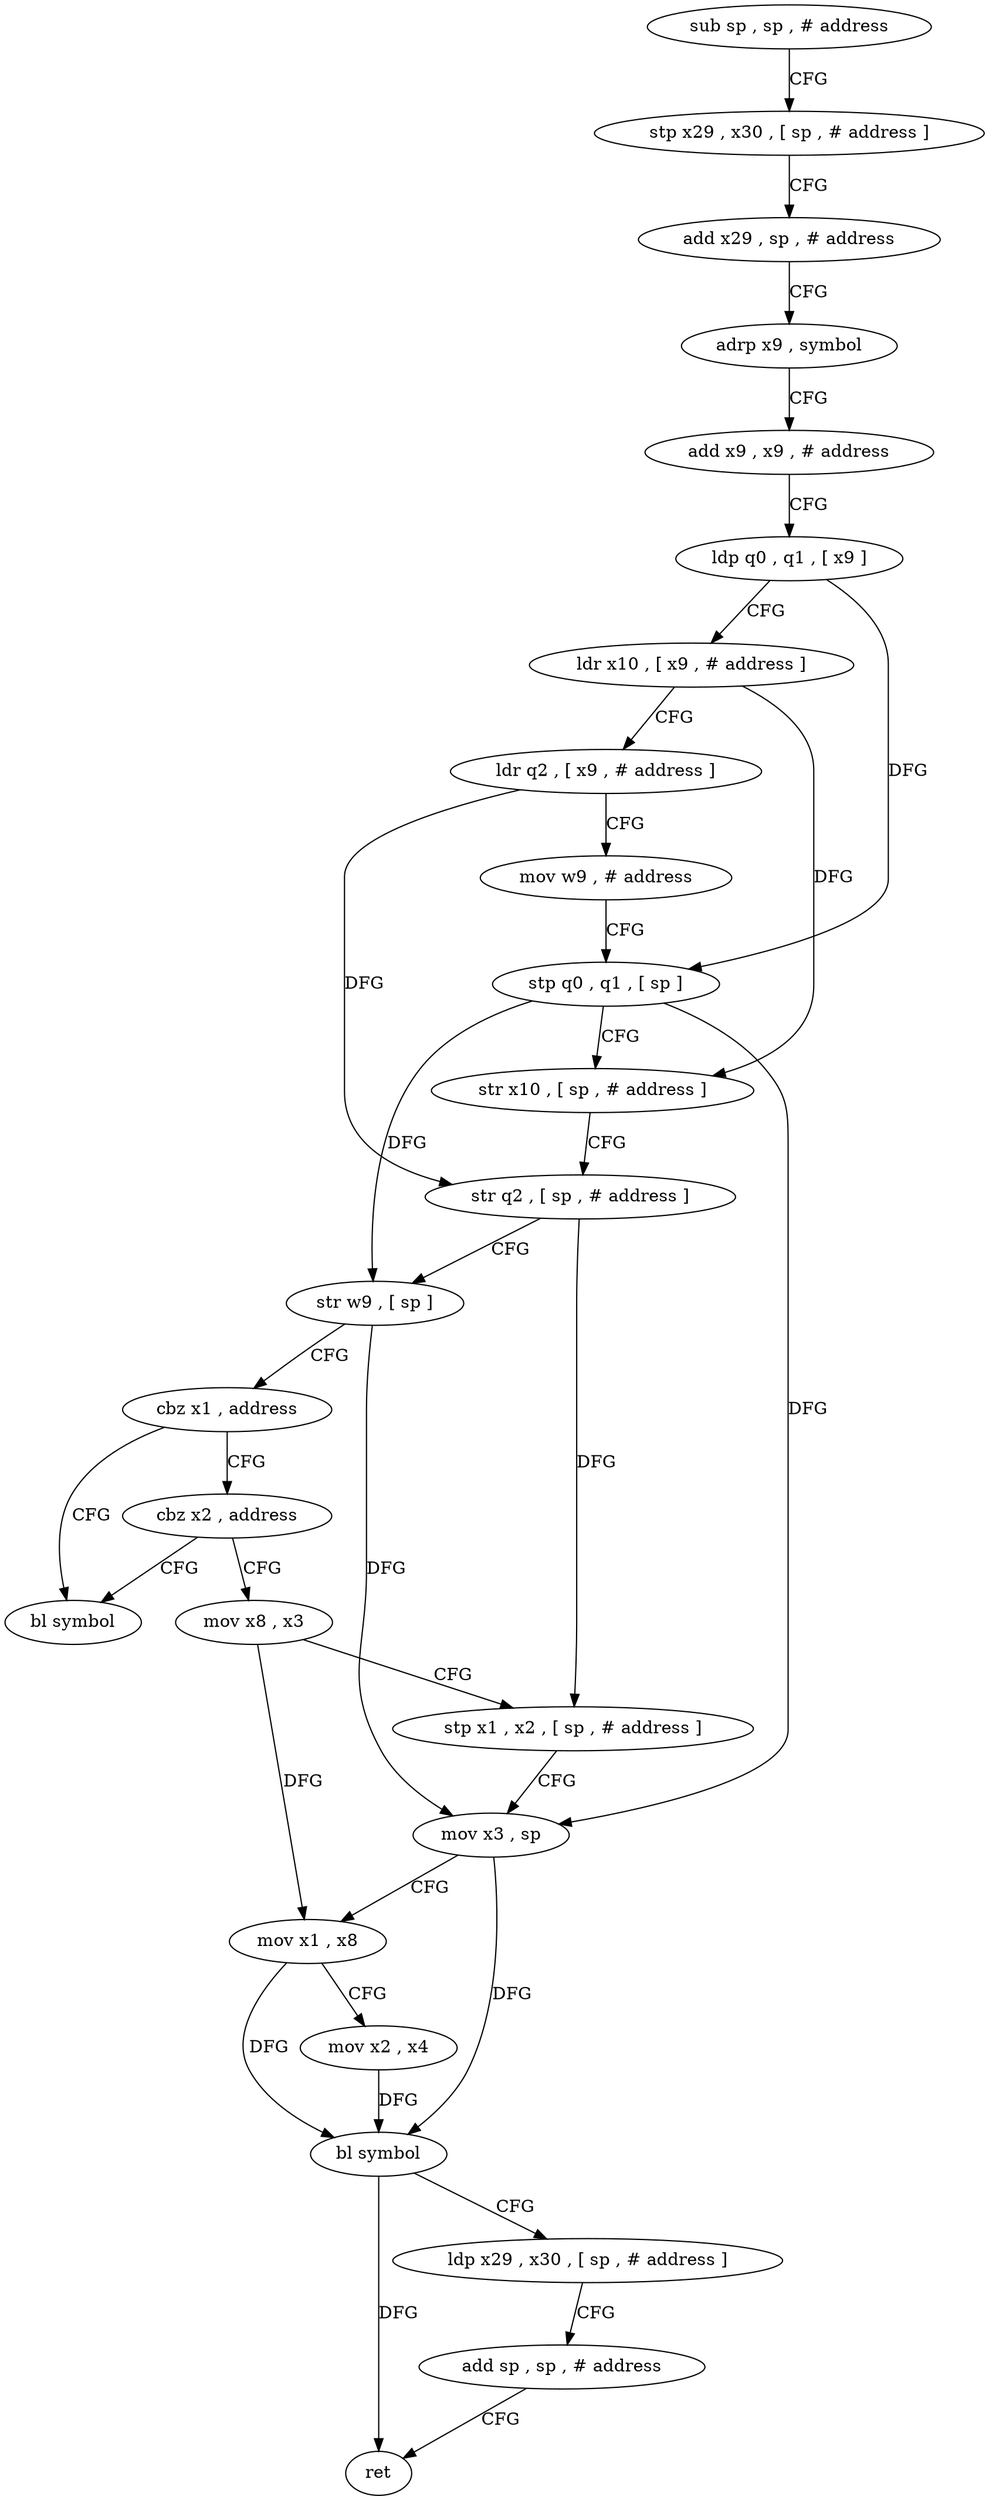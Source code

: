 digraph "func" {
"4212556" [label = "sub sp , sp , # address" ]
"4212560" [label = "stp x29 , x30 , [ sp , # address ]" ]
"4212564" [label = "add x29 , sp , # address" ]
"4212568" [label = "adrp x9 , symbol" ]
"4212572" [label = "add x9 , x9 , # address" ]
"4212576" [label = "ldp q0 , q1 , [ x9 ]" ]
"4212580" [label = "ldr x10 , [ x9 , # address ]" ]
"4212584" [label = "ldr q2 , [ x9 , # address ]" ]
"4212588" [label = "mov w9 , # address" ]
"4212592" [label = "stp q0 , q1 , [ sp ]" ]
"4212596" [label = "str x10 , [ sp , # address ]" ]
"4212600" [label = "str q2 , [ sp , # address ]" ]
"4212604" [label = "str w9 , [ sp ]" ]
"4212608" [label = "cbz x1 , address" ]
"4212652" [label = "bl symbol" ]
"4212612" [label = "cbz x2 , address" ]
"4212616" [label = "mov x8 , x3" ]
"4212620" [label = "stp x1 , x2 , [ sp , # address ]" ]
"4212624" [label = "mov x3 , sp" ]
"4212628" [label = "mov x1 , x8" ]
"4212632" [label = "mov x2 , x4" ]
"4212636" [label = "bl symbol" ]
"4212640" [label = "ldp x29 , x30 , [ sp , # address ]" ]
"4212644" [label = "add sp , sp , # address" ]
"4212648" [label = "ret" ]
"4212556" -> "4212560" [ label = "CFG" ]
"4212560" -> "4212564" [ label = "CFG" ]
"4212564" -> "4212568" [ label = "CFG" ]
"4212568" -> "4212572" [ label = "CFG" ]
"4212572" -> "4212576" [ label = "CFG" ]
"4212576" -> "4212580" [ label = "CFG" ]
"4212576" -> "4212592" [ label = "DFG" ]
"4212580" -> "4212584" [ label = "CFG" ]
"4212580" -> "4212596" [ label = "DFG" ]
"4212584" -> "4212588" [ label = "CFG" ]
"4212584" -> "4212600" [ label = "DFG" ]
"4212588" -> "4212592" [ label = "CFG" ]
"4212592" -> "4212596" [ label = "CFG" ]
"4212592" -> "4212604" [ label = "DFG" ]
"4212592" -> "4212624" [ label = "DFG" ]
"4212596" -> "4212600" [ label = "CFG" ]
"4212600" -> "4212604" [ label = "CFG" ]
"4212600" -> "4212620" [ label = "DFG" ]
"4212604" -> "4212608" [ label = "CFG" ]
"4212604" -> "4212624" [ label = "DFG" ]
"4212608" -> "4212652" [ label = "CFG" ]
"4212608" -> "4212612" [ label = "CFG" ]
"4212612" -> "4212652" [ label = "CFG" ]
"4212612" -> "4212616" [ label = "CFG" ]
"4212616" -> "4212620" [ label = "CFG" ]
"4212616" -> "4212628" [ label = "DFG" ]
"4212620" -> "4212624" [ label = "CFG" ]
"4212624" -> "4212628" [ label = "CFG" ]
"4212624" -> "4212636" [ label = "DFG" ]
"4212628" -> "4212632" [ label = "CFG" ]
"4212628" -> "4212636" [ label = "DFG" ]
"4212632" -> "4212636" [ label = "DFG" ]
"4212636" -> "4212640" [ label = "CFG" ]
"4212636" -> "4212648" [ label = "DFG" ]
"4212640" -> "4212644" [ label = "CFG" ]
"4212644" -> "4212648" [ label = "CFG" ]
}
